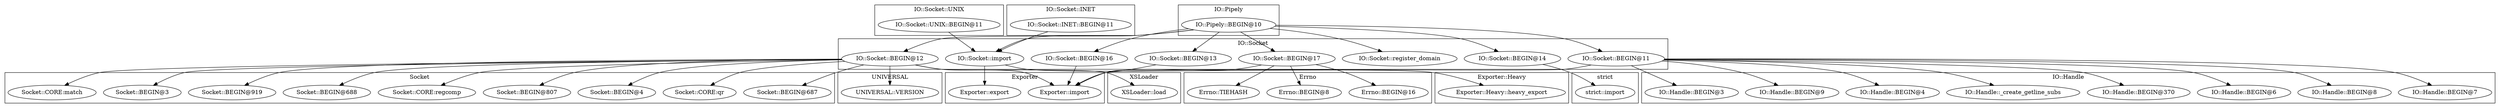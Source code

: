 digraph {
graph [overlap=false]
subgraph cluster_Socket {
	label="Socket";
	"Socket::BEGIN@687";
	"Socket::CORE:qr";
	"Socket::BEGIN@4";
	"Socket::BEGIN@807";
	"Socket::CORE:regcomp";
	"Socket::BEGIN@688";
	"Socket::BEGIN@919";
	"Socket::BEGIN@3";
	"Socket::CORE:match";
}
subgraph cluster_IO_Socket {
	label="IO::Socket";
	"IO::Socket::BEGIN@12";
	"IO::Socket::BEGIN@16";
	"IO::Socket::BEGIN@17";
	"IO::Socket::import";
	"IO::Socket::BEGIN@14";
	"IO::Socket::register_domain";
	"IO::Socket::BEGIN@13";
	"IO::Socket::BEGIN@11";
}
subgraph cluster_UNIVERSAL {
	label="UNIVERSAL";
	"UNIVERSAL::VERSION";
}
subgraph cluster_Errno {
	label="Errno";
	"Errno::BEGIN@16";
	"Errno::BEGIN@8";
	"Errno::TIEHASH";
}
subgraph cluster_IO_Handle {
	label="IO::Handle";
	"IO::Handle::BEGIN@7";
	"IO::Handle::BEGIN@8";
	"IO::Handle::BEGIN@6";
	"IO::Handle::BEGIN@370";
	"IO::Handle::_create_getline_subs";
	"IO::Handle::BEGIN@4";
	"IO::Handle::BEGIN@9";
	"IO::Handle::BEGIN@3";
}
subgraph cluster_IO_Socket_UNIX {
	label="IO::Socket::UNIX";
	"IO::Socket::UNIX::BEGIN@11";
}
subgraph cluster_IO_Socket_INET {
	label="IO::Socket::INET";
	"IO::Socket::INET::BEGIN@11";
}
subgraph cluster_IO_Pipely {
	label="IO::Pipely";
	"IO::Pipely::BEGIN@10";
}
subgraph cluster_Exporter {
	label="Exporter";
	"Exporter::export";
	"Exporter::import";
}
subgraph cluster_strict {
	label="strict";
	"strict::import";
}
subgraph cluster_XSLoader {
	label="XSLoader";
	"XSLoader::load";
}
subgraph cluster_Exporter_Heavy {
	label="Exporter::Heavy";
	"Exporter::Heavy::heavy_export";
}
"IO::Socket::BEGIN@11" -> "IO::Handle::BEGIN@370";
"IO::Socket::BEGIN@12" -> "XSLoader::load";
"IO::Socket::BEGIN@11" -> "IO::Handle::BEGIN@4";
"IO::Pipely::BEGIN@10" -> "IO::Socket::BEGIN@14";
"IO::Socket::BEGIN@11" -> "IO::Handle::BEGIN@7";
"IO::Socket::BEGIN@12" -> "Socket::CORE:qr";
"IO::Socket::BEGIN@12" -> "UNIVERSAL::VERSION";
"IO::Pipely::BEGIN@10" -> "IO::Socket::BEGIN@17";
"IO::Socket::BEGIN@12" -> "Exporter::import";
"IO::Socket::BEGIN@11" -> "Exporter::import";
"IO::Socket::BEGIN@16" -> "Exporter::import";
"IO::Socket::BEGIN@17" -> "Exporter::import";
"IO::Socket::BEGIN@13" -> "Exporter::import";
"IO::Socket::import" -> "Exporter::export";
"IO::Pipely::BEGIN@10" -> "IO::Socket::BEGIN@12";
"IO::Socket::BEGIN@14" -> "strict::import";
"IO::Socket::BEGIN@17" -> "Errno::TIEHASH";
"IO::Socket::BEGIN@12" -> "Socket::BEGIN@919";
"IO::Socket::INET::BEGIN@11" -> "IO::Socket::import";
"IO::Socket::UNIX::BEGIN@11" -> "IO::Socket::import";
"IO::Pipely::BEGIN@10" -> "IO::Socket::import";
"IO::Pipely::BEGIN@10" -> "IO::Socket::BEGIN@16";
"IO::Pipely::BEGIN@10" -> "IO::Socket::register_domain";
"IO::Socket::BEGIN@11" -> "IO::Handle::_create_getline_subs";
"IO::Socket::BEGIN@12" -> "Socket::BEGIN@4";
"IO::Socket::BEGIN@12" -> "Socket::BEGIN@3";
"IO::Socket::BEGIN@11" -> "IO::Handle::BEGIN@8";
"IO::Socket::BEGIN@12" -> "Socket::BEGIN@688";
"IO::Pipely::BEGIN@10" -> "IO::Socket::BEGIN@13";
"IO::Socket::BEGIN@17" -> "Errno::BEGIN@8";
"IO::Socket::BEGIN@17" -> "Errno::BEGIN@16";
"IO::Socket::BEGIN@11" -> "IO::Handle::BEGIN@3";
"IO::Socket::BEGIN@12" -> "Socket::CORE:regcomp";
"IO::Socket::BEGIN@12" -> "Socket::CORE:match";
"IO::Socket::BEGIN@11" -> "IO::Handle::BEGIN@6";
"IO::Socket::import" -> "Exporter::Heavy::heavy_export";
"IO::Socket::BEGIN@12" -> "Socket::BEGIN@807";
"IO::Socket::BEGIN@11" -> "IO::Handle::BEGIN@9";
"IO::Socket::BEGIN@12" -> "Socket::BEGIN@687";
"IO::Pipely::BEGIN@10" -> "IO::Socket::BEGIN@11";
}
